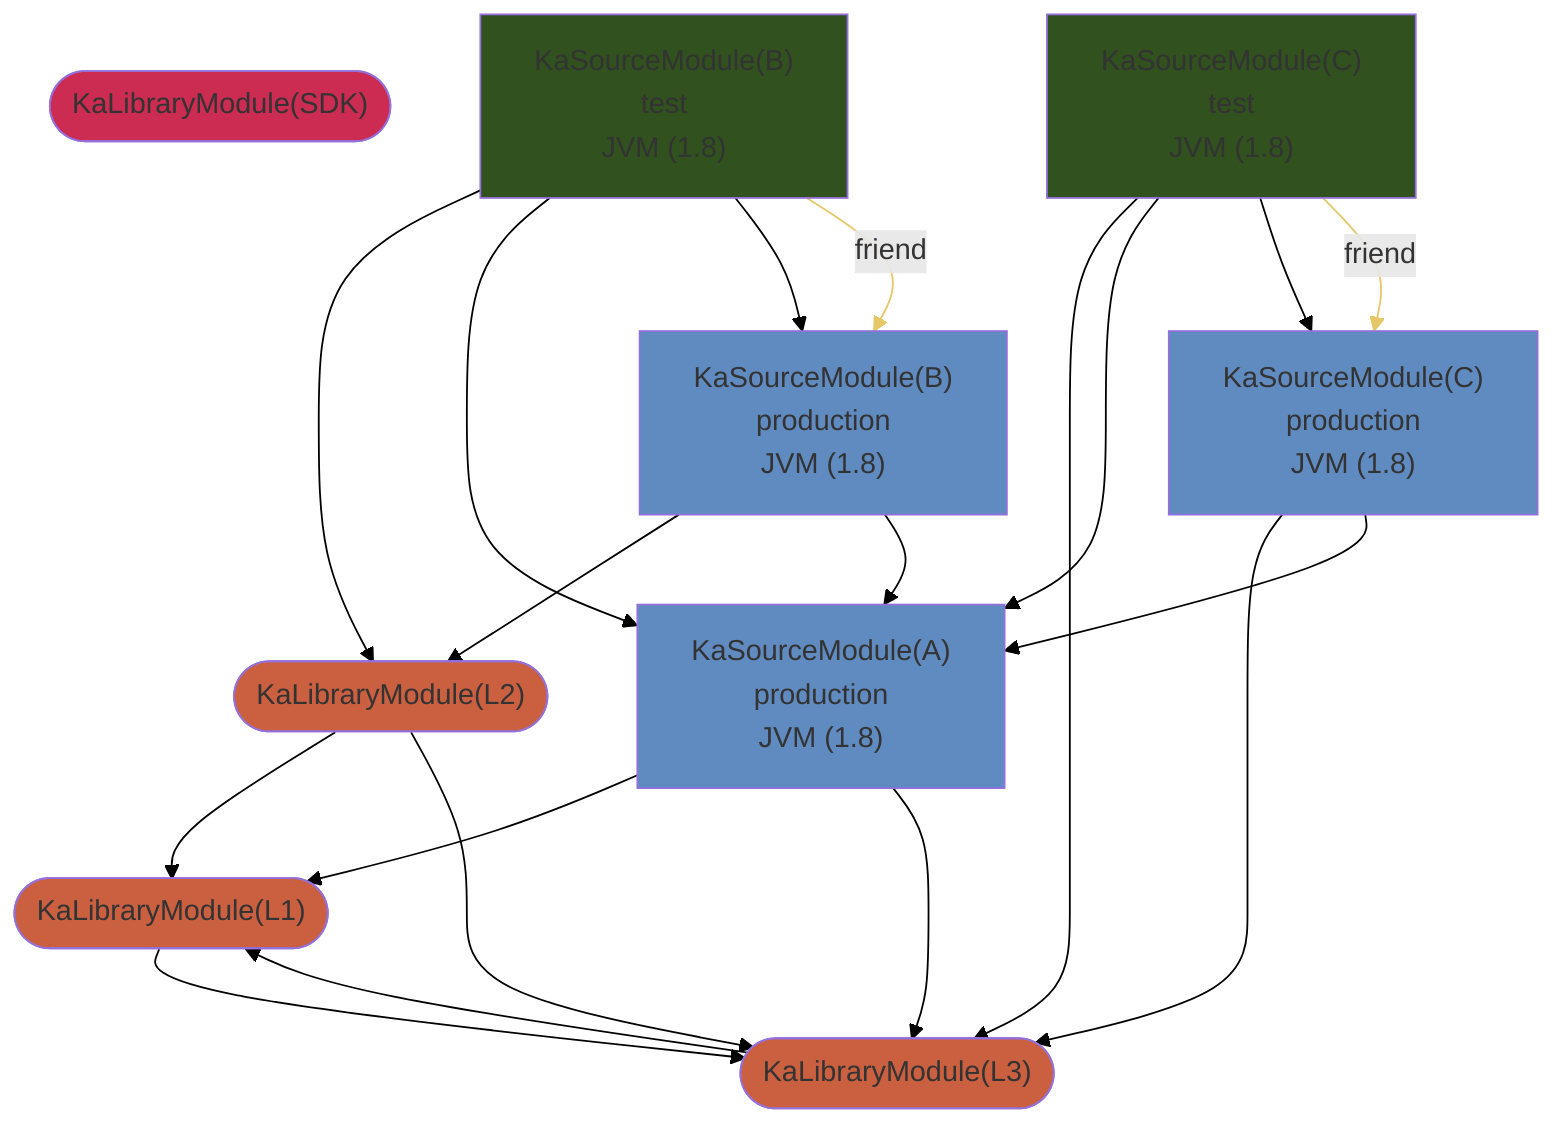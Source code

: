 graph TD
  KaLibraryModule_0(["KaLibraryModule(L1)"])
  KaLibraryModule_1(["KaLibraryModule(L2)"])
  KaLibraryModule_2(["KaLibraryModule(L3)"])
  KaLibraryModule_3(["KaLibraryModule(SDK)"])
  KaSourceModule_4["KaSourceModule(A)<br />production<br />JVM (1.8)"]
  KaSourceModule_5["KaSourceModule(B)<br />production<br />JVM (1.8)"]
  KaSourceModule_6["KaSourceModule(B)<br />test<br />JVM (1.8)"]
  KaSourceModule_7["KaSourceModule(C)<br />production<br />JVM (1.8)"]
  KaSourceModule_8["KaSourceModule(C)<br />test<br />JVM (1.8)"]
  style KaLibraryModule_0 fill:#CB6040
  style KaLibraryModule_1 fill:#CB6040
  style KaLibraryModule_2 fill:#CB6040
  style KaLibraryModule_3 fill:#CC2B52
  style KaSourceModule_4 fill:#608BC1
  style KaSourceModule_5 fill:#608BC1
  style KaSourceModule_6 fill:#31511E
  style KaSourceModule_7 fill:#608BC1
  style KaSourceModule_8 fill:#31511E
  KaLibraryModule_0 --> KaLibraryModule_2
  KaLibraryModule_1 --> KaLibraryModule_0
  KaLibraryModule_1 --> KaLibraryModule_2
  KaLibraryModule_2 --> KaLibraryModule_0
  KaSourceModule_4 --> KaLibraryModule_0
  KaSourceModule_4 --> KaLibraryModule_2
  KaSourceModule_5 --> KaLibraryModule_1
  KaSourceModule_5 --> KaSourceModule_4
  KaSourceModule_6 --> KaLibraryModule_1
  KaSourceModule_6 --> KaSourceModule_4
  KaSourceModule_6 --> KaSourceModule_5
  KaSourceModule_7 --> KaLibraryModule_2
  KaSourceModule_7 --> KaSourceModule_4
  KaSourceModule_8 --> KaLibraryModule_2
  KaSourceModule_8 --> KaSourceModule_4
  KaSourceModule_8 --> KaSourceModule_7
  KaSourceModule_6 --friend--> KaSourceModule_5
  KaSourceModule_8 --friend--> KaSourceModule_7
  linkStyle 0 stroke:black
  linkStyle 1 stroke:black
  linkStyle 2 stroke:black
  linkStyle 3 stroke:black
  linkStyle 4 stroke:black
  linkStyle 5 stroke:black
  linkStyle 6 stroke:black
  linkStyle 7 stroke:black
  linkStyle 8 stroke:black
  linkStyle 9 stroke:black
  linkStyle 10 stroke:black
  linkStyle 11 stroke:black
  linkStyle 12 stroke:black
  linkStyle 13 stroke:black
  linkStyle 14 stroke:black
  linkStyle 15 stroke:black
  linkStyle 16 stroke:#E6C767
  linkStyle 17 stroke:#E6C767